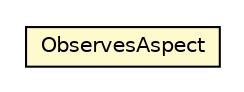 #!/usr/local/bin/dot
#
# Class diagram 
# Generated by UMLGraph version 5.1 (http://www.umlgraph.org/)
#

digraph G {
	edge [fontname="Helvetica",fontsize=10,labelfontname="Helvetica",labelfontsize=10];
	node [fontname="Helvetica",fontsize=10,shape=plaintext];
	nodesep=0.25;
	ranksep=0.5;
	// org.androidtransfuse.analysis.astAnalyzer.ObservesAspect
	c33529 [label=<<table title="org.androidtransfuse.analysis.astAnalyzer.ObservesAspect" border="0" cellborder="1" cellspacing="0" cellpadding="2" port="p" bgcolor="lemonChiffon" href="./ObservesAspect.html">
		<tr><td><table border="0" cellspacing="0" cellpadding="1">
<tr><td align="center" balign="center"> ObservesAspect </td></tr>
		</table></td></tr>
		</table>>, fontname="Helvetica", fontcolor="black", fontsize=10.0];
}

